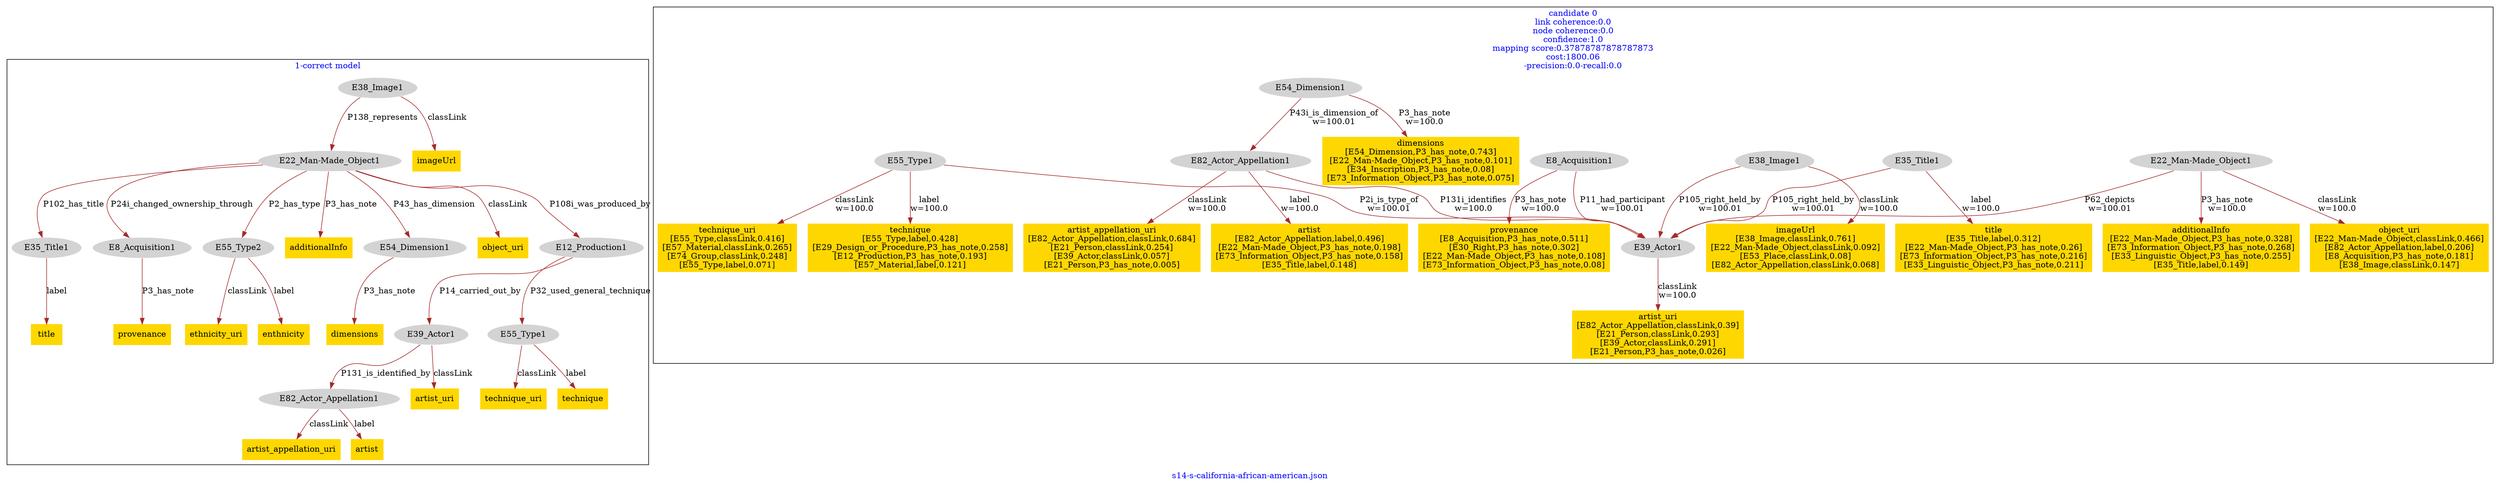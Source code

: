 digraph n0 {
fontcolor="blue"
remincross="true"
label="s14-s-california-african-american.json"
subgraph cluster_0 {
label="1-correct model"
n2[style="filled",color="white",fillcolor="lightgray",label="E12_Production1"];
n3[style="filled",color="white",fillcolor="lightgray",label="E39_Actor1"];
n4[style="filled",color="white",fillcolor="lightgray",label="E55_Type1"];
n5[style="filled",color="white",fillcolor="lightgray",label="E22_Man-Made_Object1"];
n6[style="filled",color="white",fillcolor="lightgray",label="E35_Title1"];
n7[style="filled",color="white",fillcolor="lightgray",label="E8_Acquisition1"];
n8[style="filled",color="white",fillcolor="lightgray",label="E55_Type2"];
n9[shape="plaintext",style="filled",fillcolor="gold",label="additionalInfo"];
n10[style="filled",color="white",fillcolor="lightgray",label="E54_Dimension1"];
n11[shape="plaintext",style="filled",fillcolor="gold",label="object_uri"];
n12[shape="plaintext",style="filled",fillcolor="gold",label="title"];
n13[style="filled",color="white",fillcolor="lightgray",label="E38_Image1"];
n14[shape="plaintext",style="filled",fillcolor="gold",label="imageUrl"];
n15[style="filled",color="white",fillcolor="lightgray",label="E82_Actor_Appellation1"];
n16[shape="plaintext",style="filled",fillcolor="gold",label="artist_uri"];
n17[shape="plaintext",style="filled",fillcolor="gold",label="dimensions"];
n18[shape="plaintext",style="filled",fillcolor="gold",label="technique_uri"];
n19[shape="plaintext",style="filled",fillcolor="gold",label="technique"];
n20[shape="plaintext",style="filled",fillcolor="gold",label="ethnicity_uri"];
n21[shape="plaintext",style="filled",fillcolor="gold",label="enthnicity"];
n22[shape="plaintext",style="filled",fillcolor="gold",label="artist_appellation_uri"];
n23[shape="plaintext",style="filled",fillcolor="gold",label="artist"];
n24[shape="plaintext",style="filled",fillcolor="gold",label="provenance"];
}
subgraph cluster_1 {
label="candidate 0\nlink coherence:0.0\nnode coherence:0.0\nconfidence:1.0\nmapping score:0.37878787878787873\ncost:1800.06\n-precision:0.0-recall:0.0"
n26[style="filled",color="white",fillcolor="lightgray",label="E22_Man-Made_Object1"];
n27[shape="plaintext",style="filled",fillcolor="gold",label="additionalInfo\n[E22_Man-Made_Object,P3_has_note,0.328]\n[E73_Information_Object,P3_has_note,0.268]\n[E33_Linguistic_Object,P3_has_note,0.255]\n[E35_Title,label,0.149]"];
n28[shape="plaintext",style="filled",fillcolor="gold",label="object_uri\n[E22_Man-Made_Object,classLink,0.466]\n[E82_Actor_Appellation,label,0.206]\n[E8_Acquisition,P3_has_note,0.181]\n[E38_Image,classLink,0.147]"];
n29[style="filled",color="white",fillcolor="lightgray",label="E35_Title1"];
n30[shape="plaintext",style="filled",fillcolor="gold",label="title\n[E35_Title,label,0.312]\n[E22_Man-Made_Object,P3_has_note,0.26]\n[E73_Information_Object,P3_has_note,0.216]\n[E33_Linguistic_Object,P3_has_note,0.211]"];
n31[style="filled",color="white",fillcolor="lightgray",label="E38_Image1"];
n32[shape="plaintext",style="filled",fillcolor="gold",label="imageUrl\n[E38_Image,classLink,0.761]\n[E22_Man-Made_Object,classLink,0.092]\n[E53_Place,classLink,0.08]\n[E82_Actor_Appellation,classLink,0.068]"];
n33[style="filled",color="white",fillcolor="lightgray",label="E39_Actor1"];
n34[shape="plaintext",style="filled",fillcolor="gold",label="artist_uri\n[E82_Actor_Appellation,classLink,0.39]\n[E21_Person,classLink,0.293]\n[E39_Actor,classLink,0.291]\n[E21_Person,P3_has_note,0.026]"];
n35[style="filled",color="white",fillcolor="lightgray",label="E54_Dimension1"];
n36[shape="plaintext",style="filled",fillcolor="gold",label="dimensions\n[E54_Dimension,P3_has_note,0.743]\n[E22_Man-Made_Object,P3_has_note,0.101]\n[E34_Inscription,P3_has_note,0.08]\n[E73_Information_Object,P3_has_note,0.075]"];
n37[style="filled",color="white",fillcolor="lightgray",label="E55_Type1"];
n38[shape="plaintext",style="filled",fillcolor="gold",label="technique_uri\n[E55_Type,classLink,0.416]\n[E57_Material,classLink,0.265]\n[E74_Group,classLink,0.248]\n[E55_Type,label,0.071]"];
n39[shape="plaintext",style="filled",fillcolor="gold",label="technique\n[E55_Type,label,0.428]\n[E29_Design_or_Procedure,P3_has_note,0.258]\n[E12_Production,P3_has_note,0.193]\n[E57_Material,label,0.121]"];
n40[style="filled",color="white",fillcolor="lightgray",label="E82_Actor_Appellation1"];
n41[shape="plaintext",style="filled",fillcolor="gold",label="artist_appellation_uri\n[E82_Actor_Appellation,classLink,0.684]\n[E21_Person,classLink,0.254]\n[E39_Actor,classLink,0.057]\n[E21_Person,P3_has_note,0.005]"];
n42[shape="plaintext",style="filled",fillcolor="gold",label="artist\n[E82_Actor_Appellation,label,0.496]\n[E22_Man-Made_Object,P3_has_note,0.198]\n[E73_Information_Object,P3_has_note,0.158]\n[E35_Title,label,0.148]"];
n43[style="filled",color="white",fillcolor="lightgray",label="E8_Acquisition1"];
n44[shape="plaintext",style="filled",fillcolor="gold",label="provenance\n[E8_Acquisition,P3_has_note,0.511]\n[E30_Right,P3_has_note,0.302]\n[E22_Man-Made_Object,P3_has_note,0.108]\n[E73_Information_Object,P3_has_note,0.08]"];
}
n2 -> n3[color="brown",fontcolor="black",label="P14_carried_out_by"]
n2 -> n4[color="brown",fontcolor="black",label="P32_used_general_technique"]
n5 -> n6[color="brown",fontcolor="black",label="P102_has_title"]
n5 -> n2[color="brown",fontcolor="black",label="P108i_was_produced_by"]
n5 -> n7[color="brown",fontcolor="black",label="P24i_changed_ownership_through"]
n5 -> n8[color="brown",fontcolor="black",label="P2_has_type"]
n5 -> n9[color="brown",fontcolor="black",label="P3_has_note"]
n5 -> n10[color="brown",fontcolor="black",label="P43_has_dimension"]
n5 -> n11[color="brown",fontcolor="black",label="classLink"]
n6 -> n12[color="brown",fontcolor="black",label="label"]
n13 -> n5[color="brown",fontcolor="black",label="P138_represents"]
n13 -> n14[color="brown",fontcolor="black",label="classLink"]
n3 -> n15[color="brown",fontcolor="black",label="P131_is_identified_by"]
n3 -> n16[color="brown",fontcolor="black",label="classLink"]
n10 -> n17[color="brown",fontcolor="black",label="P3_has_note"]
n4 -> n18[color="brown",fontcolor="black",label="classLink"]
n4 -> n19[color="brown",fontcolor="black",label="label"]
n8 -> n20[color="brown",fontcolor="black",label="classLink"]
n8 -> n21[color="brown",fontcolor="black",label="label"]
n15 -> n22[color="brown",fontcolor="black",label="classLink"]
n15 -> n23[color="brown",fontcolor="black",label="label"]
n7 -> n24[color="brown",fontcolor="black",label="P3_has_note"]
n26 -> n27[color="brown",fontcolor="black",label="P3_has_note\nw=100.0"]
n26 -> n28[color="brown",fontcolor="black",label="classLink\nw=100.0"]
n29 -> n30[color="brown",fontcolor="black",label="label\nw=100.0"]
n31 -> n32[color="brown",fontcolor="black",label="classLink\nw=100.0"]
n33 -> n34[color="brown",fontcolor="black",label="classLink\nw=100.0"]
n35 -> n36[color="brown",fontcolor="black",label="P3_has_note\nw=100.0"]
n37 -> n38[color="brown",fontcolor="black",label="classLink\nw=100.0"]
n37 -> n39[color="brown",fontcolor="black",label="label\nw=100.0"]
n40 -> n41[color="brown",fontcolor="black",label="classLink\nw=100.0"]
n40 -> n42[color="brown",fontcolor="black",label="label\nw=100.0"]
n43 -> n44[color="brown",fontcolor="black",label="P3_has_note\nw=100.0"]
n26 -> n33[color="brown",fontcolor="black",label="P62_depicts\nw=100.01"]
n29 -> n33[color="brown",fontcolor="black",label="P105_right_held_by\nw=100.01"]
n31 -> n33[color="brown",fontcolor="black",label="P105_right_held_by\nw=100.01"]
n35 -> n40[color="brown",fontcolor="black",label="P43i_is_dimension_of\nw=100.01"]
n37 -> n33[color="brown",fontcolor="black",label="P2i_is_type_of\nw=100.01"]
n40 -> n33[color="brown",fontcolor="black",label="P131i_identifies\nw=100.0"]
n43 -> n33[color="brown",fontcolor="black",label="P11_had_participant\nw=100.01"]
}
